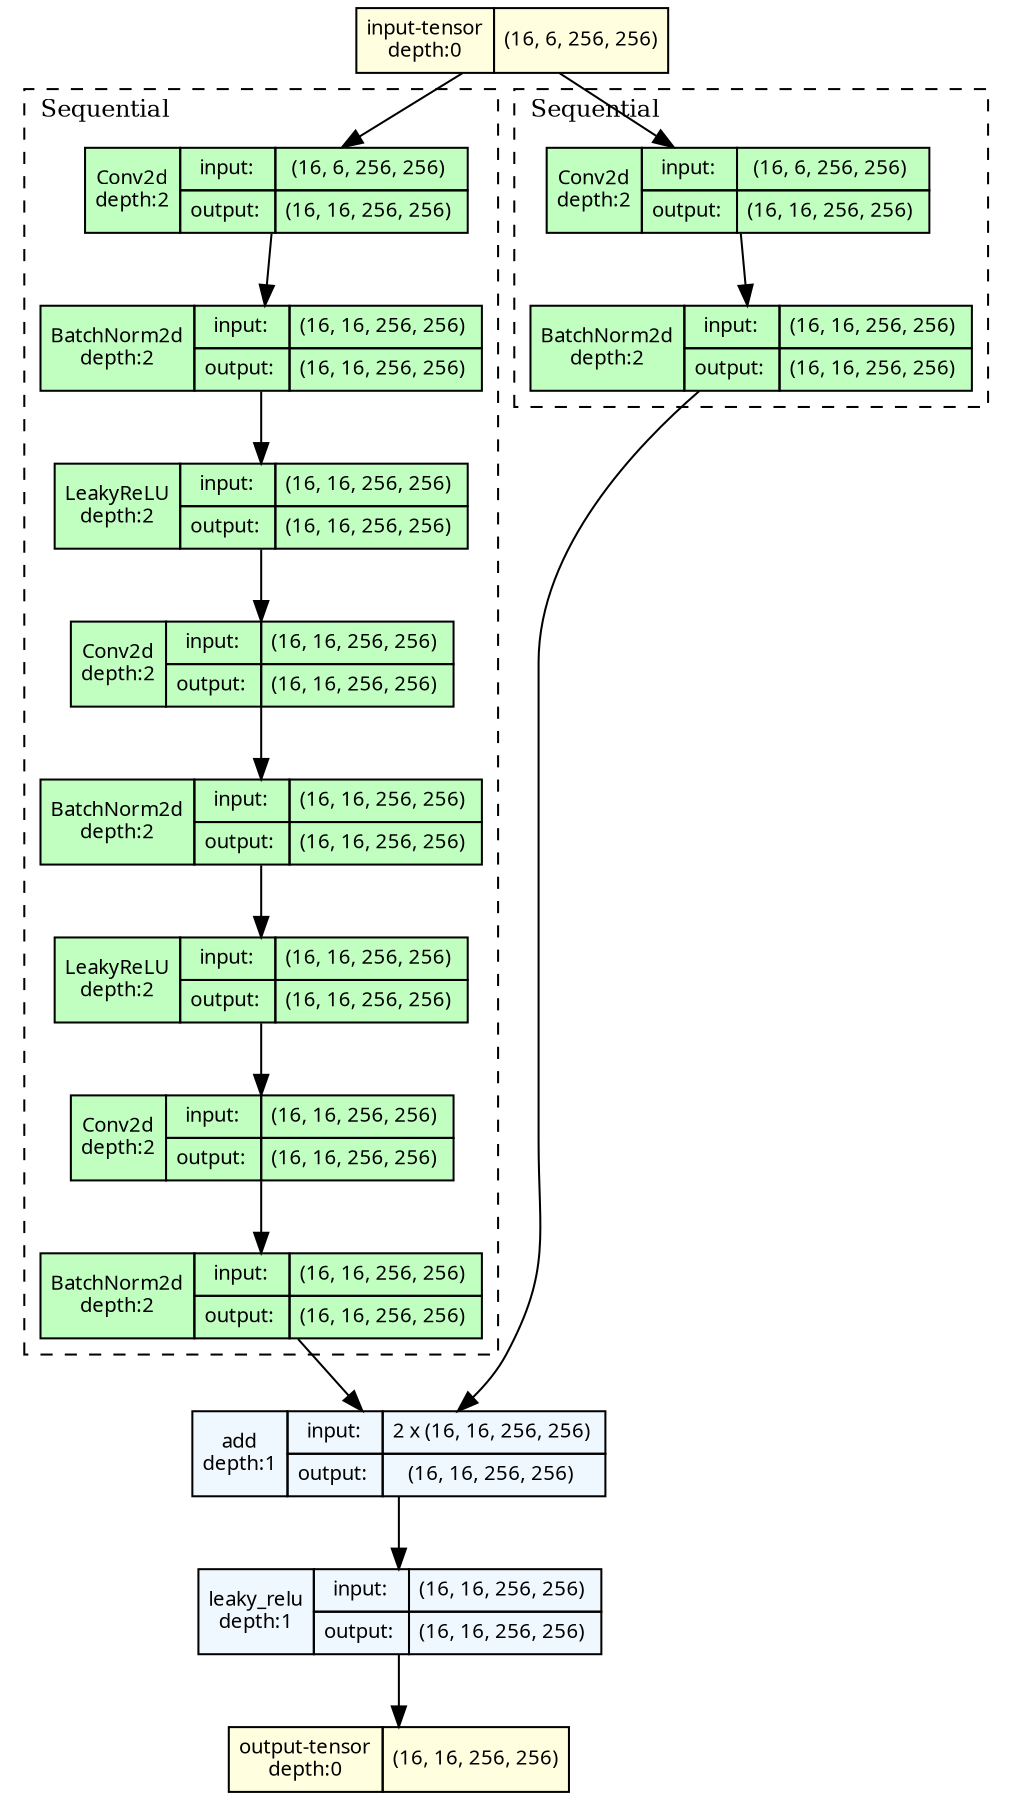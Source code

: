 strict digraph res_down_block {
	graph [ordering=in rankdir=TB size="12.0,12.0"]
	node [align=left fontname="Linux libertine" fontsize=10 height=0.2 margin=0 ranksep=0.1 shape=plaintext style=filled]
	edge [fontsize=10]
	0 [label=<
                    <TABLE BORDER="0" CELLBORDER="1"
                    CELLSPACING="0" CELLPADDING="4">
                        <TR><TD>input-tensor<BR/>depth:0</TD><TD>(16, 6, 256, 256)</TD></TR>
                    </TABLE>> fillcolor=lightyellow]
	subgraph cluster_2 {
		fontsize=12 label=Sequential labeljust=l style=dashed
		1 [label=<
                    <TABLE BORDER="0" CELLBORDER="1"
                    CELLSPACING="0" CELLPADDING="4">
                    <TR>
                        <TD ROWSPAN="2">Conv2d<BR/>depth:2</TD>
                        <TD COLSPAN="2">input:</TD>
                        <TD COLSPAN="2">(16, 6, 256, 256) </TD>
                    </TR>
                    <TR>
                        <TD COLSPAN="2">output: </TD>
                        <TD COLSPAN="2">(16, 16, 256, 256) </TD>
                    </TR>
                    </TABLE>> fillcolor=darkseagreen1]
		2 [label=<
                    <TABLE BORDER="0" CELLBORDER="1"
                    CELLSPACING="0" CELLPADDING="4">
                    <TR>
                        <TD ROWSPAN="2">BatchNorm2d<BR/>depth:2</TD>
                        <TD COLSPAN="2">input:</TD>
                        <TD COLSPAN="2">(16, 16, 256, 256) </TD>
                    </TR>
                    <TR>
                        <TD COLSPAN="2">output: </TD>
                        <TD COLSPAN="2">(16, 16, 256, 256) </TD>
                    </TR>
                    </TABLE>> fillcolor=darkseagreen1]
		3 [label=<
                    <TABLE BORDER="0" CELLBORDER="1"
                    CELLSPACING="0" CELLPADDING="4">
                    <TR>
                        <TD ROWSPAN="2">LeakyReLU<BR/>depth:2</TD>
                        <TD COLSPAN="2">input:</TD>
                        <TD COLSPAN="2">(16, 16, 256, 256) </TD>
                    </TR>
                    <TR>
                        <TD COLSPAN="2">output: </TD>
                        <TD COLSPAN="2">(16, 16, 256, 256) </TD>
                    </TR>
                    </TABLE>> fillcolor=darkseagreen1]
		4 [label=<
                    <TABLE BORDER="0" CELLBORDER="1"
                    CELLSPACING="0" CELLPADDING="4">
                    <TR>
                        <TD ROWSPAN="2">Conv2d<BR/>depth:2</TD>
                        <TD COLSPAN="2">input:</TD>
                        <TD COLSPAN="2">(16, 16, 256, 256) </TD>
                    </TR>
                    <TR>
                        <TD COLSPAN="2">output: </TD>
                        <TD COLSPAN="2">(16, 16, 256, 256) </TD>
                    </TR>
                    </TABLE>> fillcolor=darkseagreen1]
		5 [label=<
                    <TABLE BORDER="0" CELLBORDER="1"
                    CELLSPACING="0" CELLPADDING="4">
                    <TR>
                        <TD ROWSPAN="2">BatchNorm2d<BR/>depth:2</TD>
                        <TD COLSPAN="2">input:</TD>
                        <TD COLSPAN="2">(16, 16, 256, 256) </TD>
                    </TR>
                    <TR>
                        <TD COLSPAN="2">output: </TD>
                        <TD COLSPAN="2">(16, 16, 256, 256) </TD>
                    </TR>
                    </TABLE>> fillcolor=darkseagreen1]
		6 [label=<
                    <TABLE BORDER="0" CELLBORDER="1"
                    CELLSPACING="0" CELLPADDING="4">
                    <TR>
                        <TD ROWSPAN="2">LeakyReLU<BR/>depth:2</TD>
                        <TD COLSPAN="2">input:</TD>
                        <TD COLSPAN="2">(16, 16, 256, 256) </TD>
                    </TR>
                    <TR>
                        <TD COLSPAN="2">output: </TD>
                        <TD COLSPAN="2">(16, 16, 256, 256) </TD>
                    </TR>
                    </TABLE>> fillcolor=darkseagreen1]
		7 [label=<
                    <TABLE BORDER="0" CELLBORDER="1"
                    CELLSPACING="0" CELLPADDING="4">
                    <TR>
                        <TD ROWSPAN="2">Conv2d<BR/>depth:2</TD>
                        <TD COLSPAN="2">input:</TD>
                        <TD COLSPAN="2">(16, 16, 256, 256) </TD>
                    </TR>
                    <TR>
                        <TD COLSPAN="2">output: </TD>
                        <TD COLSPAN="2">(16, 16, 256, 256) </TD>
                    </TR>
                    </TABLE>> fillcolor=darkseagreen1]
		8 [label=<
                    <TABLE BORDER="0" CELLBORDER="1"
                    CELLSPACING="0" CELLPADDING="4">
                    <TR>
                        <TD ROWSPAN="2">BatchNorm2d<BR/>depth:2</TD>
                        <TD COLSPAN="2">input:</TD>
                        <TD COLSPAN="2">(16, 16, 256, 256) </TD>
                    </TR>
                    <TR>
                        <TD COLSPAN="2">output: </TD>
                        <TD COLSPAN="2">(16, 16, 256, 256) </TD>
                    </TR>
                    </TABLE>> fillcolor=darkseagreen1]
	}
	subgraph cluster_3 {
		fontsize=12 label=Sequential labeljust=l style=dashed
		9 [label=<
                    <TABLE BORDER="0" CELLBORDER="1"
                    CELLSPACING="0" CELLPADDING="4">
                    <TR>
                        <TD ROWSPAN="2">Conv2d<BR/>depth:2</TD>
                        <TD COLSPAN="2">input:</TD>
                        <TD COLSPAN="2">(16, 6, 256, 256) </TD>
                    </TR>
                    <TR>
                        <TD COLSPAN="2">output: </TD>
                        <TD COLSPAN="2">(16, 16, 256, 256) </TD>
                    </TR>
                    </TABLE>> fillcolor=darkseagreen1]
		10 [label=<
                    <TABLE BORDER="0" CELLBORDER="1"
                    CELLSPACING="0" CELLPADDING="4">
                    <TR>
                        <TD ROWSPAN="2">BatchNorm2d<BR/>depth:2</TD>
                        <TD COLSPAN="2">input:</TD>
                        <TD COLSPAN="2">(16, 16, 256, 256) </TD>
                    </TR>
                    <TR>
                        <TD COLSPAN="2">output: </TD>
                        <TD COLSPAN="2">(16, 16, 256, 256) </TD>
                    </TR>
                    </TABLE>> fillcolor=darkseagreen1]
	}
	11 [label=<
                    <TABLE BORDER="0" CELLBORDER="1"
                    CELLSPACING="0" CELLPADDING="4">
                    <TR>
                        <TD ROWSPAN="2">add<BR/>depth:1</TD>
                        <TD COLSPAN="2">input:</TD>
                        <TD COLSPAN="2">2 x (16, 16, 256, 256) </TD>
                    </TR>
                    <TR>
                        <TD COLSPAN="2">output: </TD>
                        <TD COLSPAN="2">(16, 16, 256, 256) </TD>
                    </TR>
                    </TABLE>> fillcolor=aliceblue]
	12 [label=<
                    <TABLE BORDER="0" CELLBORDER="1"
                    CELLSPACING="0" CELLPADDING="4">
                    <TR>
                        <TD ROWSPAN="2">leaky_relu<BR/>depth:1</TD>
                        <TD COLSPAN="2">input:</TD>
                        <TD COLSPAN="2">(16, 16, 256, 256) </TD>
                    </TR>
                    <TR>
                        <TD COLSPAN="2">output: </TD>
                        <TD COLSPAN="2">(16, 16, 256, 256) </TD>
                    </TR>
                    </TABLE>> fillcolor=aliceblue]
	13 [label=<
                    <TABLE BORDER="0" CELLBORDER="1"
                    CELLSPACING="0" CELLPADDING="4">
                        <TR><TD>output-tensor<BR/>depth:0</TD><TD>(16, 16, 256, 256)</TD></TR>
                    </TABLE>> fillcolor=lightyellow]
	0 -> 1
	1 -> 2
	2 -> 3
	3 -> 4
	4 -> 5
	5 -> 6
	6 -> 7
	7 -> 8
	8 -> 11
	0 -> 9
	9 -> 10
	10 -> 11
	11 -> 12
	12 -> 13
}
